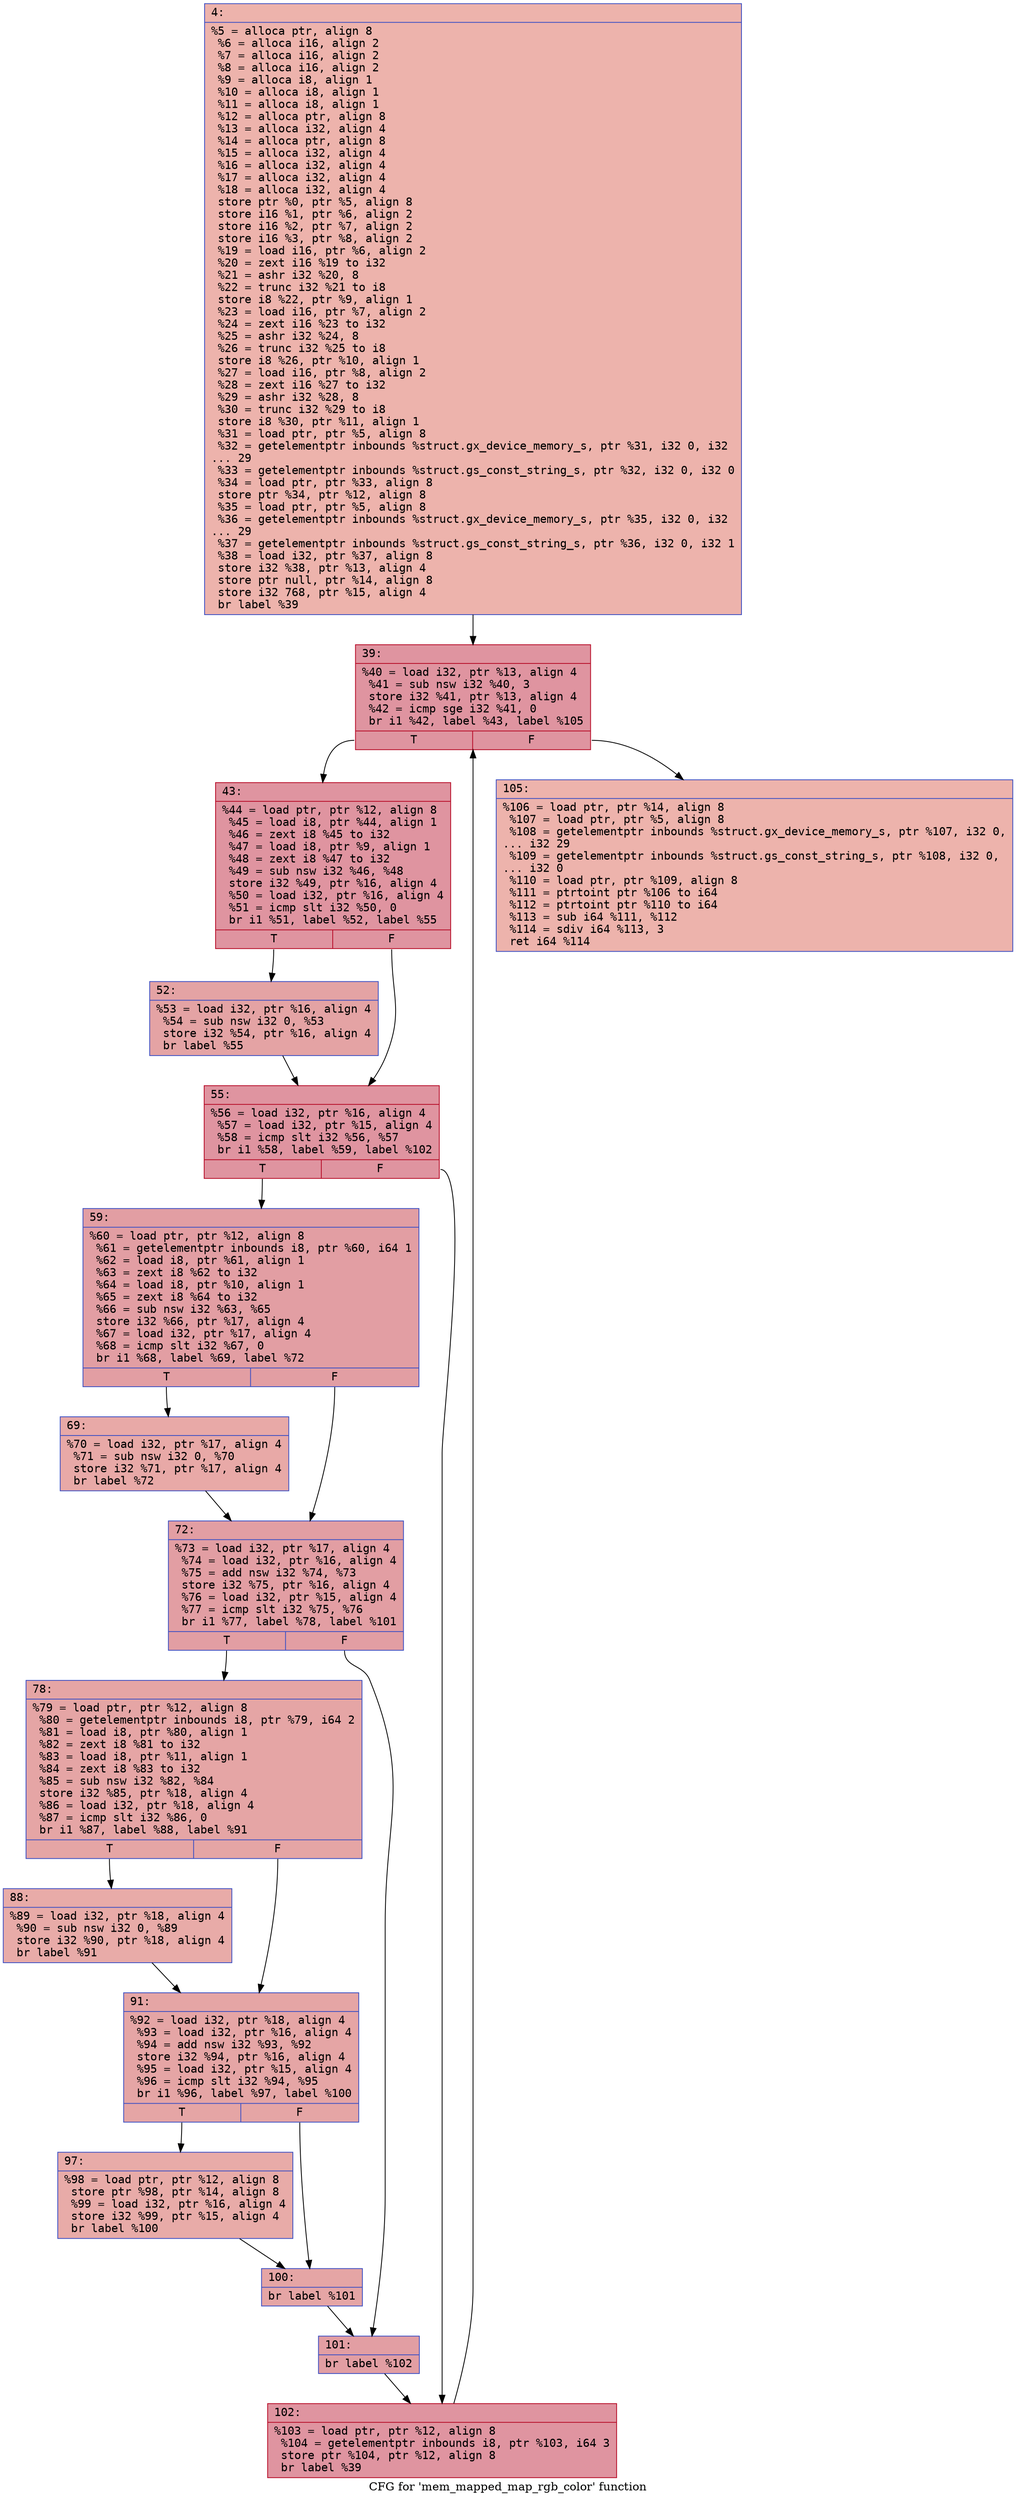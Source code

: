 digraph "CFG for 'mem_mapped_map_rgb_color' function" {
	label="CFG for 'mem_mapped_map_rgb_color' function";

	Node0x6000008b08c0 [shape=record,color="#3d50c3ff", style=filled, fillcolor="#d6524470" fontname="Courier",label="{4:\l|  %5 = alloca ptr, align 8\l  %6 = alloca i16, align 2\l  %7 = alloca i16, align 2\l  %8 = alloca i16, align 2\l  %9 = alloca i8, align 1\l  %10 = alloca i8, align 1\l  %11 = alloca i8, align 1\l  %12 = alloca ptr, align 8\l  %13 = alloca i32, align 4\l  %14 = alloca ptr, align 8\l  %15 = alloca i32, align 4\l  %16 = alloca i32, align 4\l  %17 = alloca i32, align 4\l  %18 = alloca i32, align 4\l  store ptr %0, ptr %5, align 8\l  store i16 %1, ptr %6, align 2\l  store i16 %2, ptr %7, align 2\l  store i16 %3, ptr %8, align 2\l  %19 = load i16, ptr %6, align 2\l  %20 = zext i16 %19 to i32\l  %21 = ashr i32 %20, 8\l  %22 = trunc i32 %21 to i8\l  store i8 %22, ptr %9, align 1\l  %23 = load i16, ptr %7, align 2\l  %24 = zext i16 %23 to i32\l  %25 = ashr i32 %24, 8\l  %26 = trunc i32 %25 to i8\l  store i8 %26, ptr %10, align 1\l  %27 = load i16, ptr %8, align 2\l  %28 = zext i16 %27 to i32\l  %29 = ashr i32 %28, 8\l  %30 = trunc i32 %29 to i8\l  store i8 %30, ptr %11, align 1\l  %31 = load ptr, ptr %5, align 8\l  %32 = getelementptr inbounds %struct.gx_device_memory_s, ptr %31, i32 0, i32\l... 29\l  %33 = getelementptr inbounds %struct.gs_const_string_s, ptr %32, i32 0, i32 0\l  %34 = load ptr, ptr %33, align 8\l  store ptr %34, ptr %12, align 8\l  %35 = load ptr, ptr %5, align 8\l  %36 = getelementptr inbounds %struct.gx_device_memory_s, ptr %35, i32 0, i32\l... 29\l  %37 = getelementptr inbounds %struct.gs_const_string_s, ptr %36, i32 0, i32 1\l  %38 = load i32, ptr %37, align 8\l  store i32 %38, ptr %13, align 4\l  store ptr null, ptr %14, align 8\l  store i32 768, ptr %15, align 4\l  br label %39\l}"];
	Node0x6000008b08c0 -> Node0x6000008b0910[tooltip="4 -> 39\nProbability 100.00%" ];
	Node0x6000008b0910 [shape=record,color="#b70d28ff", style=filled, fillcolor="#b70d2870" fontname="Courier",label="{39:\l|  %40 = load i32, ptr %13, align 4\l  %41 = sub nsw i32 %40, 3\l  store i32 %41, ptr %13, align 4\l  %42 = icmp sge i32 %41, 0\l  br i1 %42, label %43, label %105\l|{<s0>T|<s1>F}}"];
	Node0x6000008b0910:s0 -> Node0x6000008b0960[tooltip="39 -> 43\nProbability 96.88%" ];
	Node0x6000008b0910:s1 -> Node0x6000008b0d70[tooltip="39 -> 105\nProbability 3.12%" ];
	Node0x6000008b0960 [shape=record,color="#b70d28ff", style=filled, fillcolor="#b70d2870" fontname="Courier",label="{43:\l|  %44 = load ptr, ptr %12, align 8\l  %45 = load i8, ptr %44, align 1\l  %46 = zext i8 %45 to i32\l  %47 = load i8, ptr %9, align 1\l  %48 = zext i8 %47 to i32\l  %49 = sub nsw i32 %46, %48\l  store i32 %49, ptr %16, align 4\l  %50 = load i32, ptr %16, align 4\l  %51 = icmp slt i32 %50, 0\l  br i1 %51, label %52, label %55\l|{<s0>T|<s1>F}}"];
	Node0x6000008b0960:s0 -> Node0x6000008b09b0[tooltip="43 -> 52\nProbability 37.50%" ];
	Node0x6000008b0960:s1 -> Node0x6000008b0a00[tooltip="43 -> 55\nProbability 62.50%" ];
	Node0x6000008b09b0 [shape=record,color="#3d50c3ff", style=filled, fillcolor="#c32e3170" fontname="Courier",label="{52:\l|  %53 = load i32, ptr %16, align 4\l  %54 = sub nsw i32 0, %53\l  store i32 %54, ptr %16, align 4\l  br label %55\l}"];
	Node0x6000008b09b0 -> Node0x6000008b0a00[tooltip="52 -> 55\nProbability 100.00%" ];
	Node0x6000008b0a00 [shape=record,color="#b70d28ff", style=filled, fillcolor="#b70d2870" fontname="Courier",label="{55:\l|  %56 = load i32, ptr %16, align 4\l  %57 = load i32, ptr %15, align 4\l  %58 = icmp slt i32 %56, %57\l  br i1 %58, label %59, label %102\l|{<s0>T|<s1>F}}"];
	Node0x6000008b0a00:s0 -> Node0x6000008b0a50[tooltip="55 -> 59\nProbability 50.00%" ];
	Node0x6000008b0a00:s1 -> Node0x6000008b0d20[tooltip="55 -> 102\nProbability 50.00%" ];
	Node0x6000008b0a50 [shape=record,color="#3d50c3ff", style=filled, fillcolor="#be242e70" fontname="Courier",label="{59:\l|  %60 = load ptr, ptr %12, align 8\l  %61 = getelementptr inbounds i8, ptr %60, i64 1\l  %62 = load i8, ptr %61, align 1\l  %63 = zext i8 %62 to i32\l  %64 = load i8, ptr %10, align 1\l  %65 = zext i8 %64 to i32\l  %66 = sub nsw i32 %63, %65\l  store i32 %66, ptr %17, align 4\l  %67 = load i32, ptr %17, align 4\l  %68 = icmp slt i32 %67, 0\l  br i1 %68, label %69, label %72\l|{<s0>T|<s1>F}}"];
	Node0x6000008b0a50:s0 -> Node0x6000008b0aa0[tooltip="59 -> 69\nProbability 37.50%" ];
	Node0x6000008b0a50:s1 -> Node0x6000008b0af0[tooltip="59 -> 72\nProbability 62.50%" ];
	Node0x6000008b0aa0 [shape=record,color="#3d50c3ff", style=filled, fillcolor="#ca3b3770" fontname="Courier",label="{69:\l|  %70 = load i32, ptr %17, align 4\l  %71 = sub nsw i32 0, %70\l  store i32 %71, ptr %17, align 4\l  br label %72\l}"];
	Node0x6000008b0aa0 -> Node0x6000008b0af0[tooltip="69 -> 72\nProbability 100.00%" ];
	Node0x6000008b0af0 [shape=record,color="#3d50c3ff", style=filled, fillcolor="#be242e70" fontname="Courier",label="{72:\l|  %73 = load i32, ptr %17, align 4\l  %74 = load i32, ptr %16, align 4\l  %75 = add nsw i32 %74, %73\l  store i32 %75, ptr %16, align 4\l  %76 = load i32, ptr %15, align 4\l  %77 = icmp slt i32 %75, %76\l  br i1 %77, label %78, label %101\l|{<s0>T|<s1>F}}"];
	Node0x6000008b0af0:s0 -> Node0x6000008b0b40[tooltip="72 -> 78\nProbability 50.00%" ];
	Node0x6000008b0af0:s1 -> Node0x6000008b0cd0[tooltip="72 -> 101\nProbability 50.00%" ];
	Node0x6000008b0b40 [shape=record,color="#3d50c3ff", style=filled, fillcolor="#c5333470" fontname="Courier",label="{78:\l|  %79 = load ptr, ptr %12, align 8\l  %80 = getelementptr inbounds i8, ptr %79, i64 2\l  %81 = load i8, ptr %80, align 1\l  %82 = zext i8 %81 to i32\l  %83 = load i8, ptr %11, align 1\l  %84 = zext i8 %83 to i32\l  %85 = sub nsw i32 %82, %84\l  store i32 %85, ptr %18, align 4\l  %86 = load i32, ptr %18, align 4\l  %87 = icmp slt i32 %86, 0\l  br i1 %87, label %88, label %91\l|{<s0>T|<s1>F}}"];
	Node0x6000008b0b40:s0 -> Node0x6000008b0b90[tooltip="78 -> 88\nProbability 37.50%" ];
	Node0x6000008b0b40:s1 -> Node0x6000008b0be0[tooltip="78 -> 91\nProbability 62.50%" ];
	Node0x6000008b0b90 [shape=record,color="#3d50c3ff", style=filled, fillcolor="#cc403a70" fontname="Courier",label="{88:\l|  %89 = load i32, ptr %18, align 4\l  %90 = sub nsw i32 0, %89\l  store i32 %90, ptr %18, align 4\l  br label %91\l}"];
	Node0x6000008b0b90 -> Node0x6000008b0be0[tooltip="88 -> 91\nProbability 100.00%" ];
	Node0x6000008b0be0 [shape=record,color="#3d50c3ff", style=filled, fillcolor="#c5333470" fontname="Courier",label="{91:\l|  %92 = load i32, ptr %18, align 4\l  %93 = load i32, ptr %16, align 4\l  %94 = add nsw i32 %93, %92\l  store i32 %94, ptr %16, align 4\l  %95 = load i32, ptr %15, align 4\l  %96 = icmp slt i32 %94, %95\l  br i1 %96, label %97, label %100\l|{<s0>T|<s1>F}}"];
	Node0x6000008b0be0:s0 -> Node0x6000008b0c30[tooltip="91 -> 97\nProbability 50.00%" ];
	Node0x6000008b0be0:s1 -> Node0x6000008b0c80[tooltip="91 -> 100\nProbability 50.00%" ];
	Node0x6000008b0c30 [shape=record,color="#3d50c3ff", style=filled, fillcolor="#cc403a70" fontname="Courier",label="{97:\l|  %98 = load ptr, ptr %12, align 8\l  store ptr %98, ptr %14, align 8\l  %99 = load i32, ptr %16, align 4\l  store i32 %99, ptr %15, align 4\l  br label %100\l}"];
	Node0x6000008b0c30 -> Node0x6000008b0c80[tooltip="97 -> 100\nProbability 100.00%" ];
	Node0x6000008b0c80 [shape=record,color="#3d50c3ff", style=filled, fillcolor="#c5333470" fontname="Courier",label="{100:\l|  br label %101\l}"];
	Node0x6000008b0c80 -> Node0x6000008b0cd0[tooltip="100 -> 101\nProbability 100.00%" ];
	Node0x6000008b0cd0 [shape=record,color="#3d50c3ff", style=filled, fillcolor="#be242e70" fontname="Courier",label="{101:\l|  br label %102\l}"];
	Node0x6000008b0cd0 -> Node0x6000008b0d20[tooltip="101 -> 102\nProbability 100.00%" ];
	Node0x6000008b0d20 [shape=record,color="#b70d28ff", style=filled, fillcolor="#b70d2870" fontname="Courier",label="{102:\l|  %103 = load ptr, ptr %12, align 8\l  %104 = getelementptr inbounds i8, ptr %103, i64 3\l  store ptr %104, ptr %12, align 8\l  br label %39\l}"];
	Node0x6000008b0d20 -> Node0x6000008b0910[tooltip="102 -> 39\nProbability 100.00%" ];
	Node0x6000008b0d70 [shape=record,color="#3d50c3ff", style=filled, fillcolor="#d6524470" fontname="Courier",label="{105:\l|  %106 = load ptr, ptr %14, align 8\l  %107 = load ptr, ptr %5, align 8\l  %108 = getelementptr inbounds %struct.gx_device_memory_s, ptr %107, i32 0,\l... i32 29\l  %109 = getelementptr inbounds %struct.gs_const_string_s, ptr %108, i32 0,\l... i32 0\l  %110 = load ptr, ptr %109, align 8\l  %111 = ptrtoint ptr %106 to i64\l  %112 = ptrtoint ptr %110 to i64\l  %113 = sub i64 %111, %112\l  %114 = sdiv i64 %113, 3\l  ret i64 %114\l}"];
}
